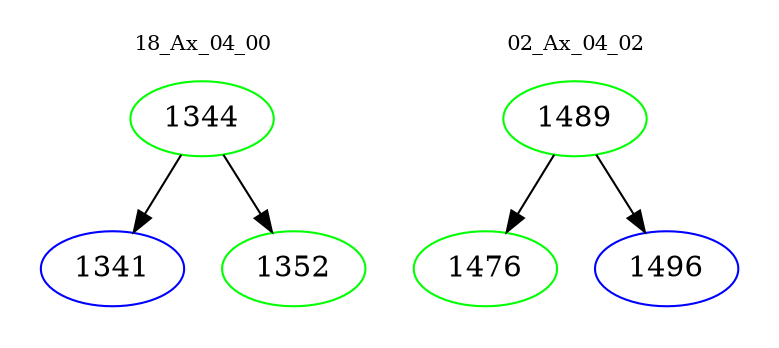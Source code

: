 digraph{
subgraph cluster_0 {
color = white
label = "18_Ax_04_00";
fontsize=10;
T0_1344 [label="1344", color="green"]
T0_1344 -> T0_1341 [color="black"]
T0_1341 [label="1341", color="blue"]
T0_1344 -> T0_1352 [color="black"]
T0_1352 [label="1352", color="green"]
}
subgraph cluster_1 {
color = white
label = "02_Ax_04_02";
fontsize=10;
T1_1489 [label="1489", color="green"]
T1_1489 -> T1_1476 [color="black"]
T1_1476 [label="1476", color="green"]
T1_1489 -> T1_1496 [color="black"]
T1_1496 [label="1496", color="blue"]
}
}
